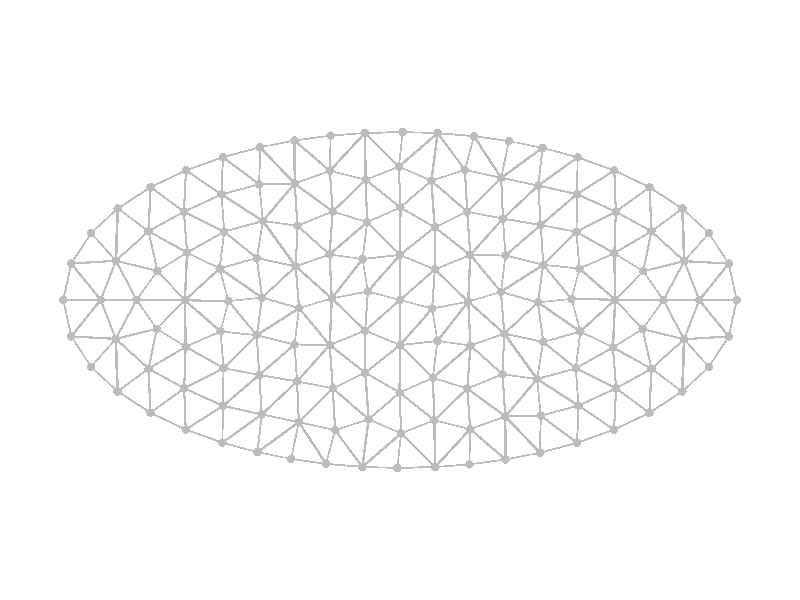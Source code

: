 #include "colors.inc"
background { rgb <1, 1, 1> }
camera {location <0, 0, 15>up <0,1,0> right <-1.33,0,0> angle 18look_at <0, 0, 0> sky <0, 1, 0> }
sphere { <-1.05511, -0.849519, 0>, 0.025 texture {  pigment { rgb <0.5, 0.5, 0.5> } } }
sphere { <-0.846827, -0.905936, 0>, 0.025 texture {  pigment { rgb <0.5, 0.5, 0.5> } } }
sphere { <-0.646623, -0.946293, 0>, 0.025 texture {  pigment { rgb <0.5, 0.5, 0.5> } } }
sphere { <-0.439036, -0.975608, 0>, 0.025 texture {  pigment { rgb <0.5, 0.5, 0.5> } } }
sphere { <-0.223632, -0.993729, 0>, 0.025 texture {  pigment { rgb <0.5, 0.5, 0.5> } } }
sphere { <-0.0157765, -0.999969, 0>, 0.025 texture {  pigment { rgb <0.5, 0.5, 0.5> } } }
sphere { <0.2086, -0.994546, 0>, 0.025 texture {  pigment { rgb <0.5, 0.5, 0.5> } } }
sphere { <0.41188, -0.978565, 0>, 0.025 texture {  pigment { rgb <0.5, 0.5, 0.5> } } }
sphere { <0.626896, -0.949605, 0>, 0.025 texture {  pigment { rgb <0.5, 0.5, 0.5> } } }
sphere { <0.831235, -0.90954, 0>, 0.025 texture {  pigment { rgb <0.5, 0.5, 0.5> } } }
sphere { <1.05191, -0.850512, 0>, 0.025 texture {  pigment { rgb <0.5, 0.5, 0.5> } } }
sphere { <-1.4823, -0.671337, 0>, 0.025 texture {  pigment { rgb <0.5, 0.5, 0.5> } } }
sphere { <-1.27281, -0.771353, 0>, 0.025 texture {  pigment { rgb <0.5, 0.5, 0.5> } } }
sphere { <-1.05171, -0.630109, 0>, 0.025 texture {  pigment { rgb <0.5, 0.5, 0.5> } } }
sphere { <-0.820837, -0.681468, 0>, 0.025 texture {  pigment { rgb <0.5, 0.5, 0.5> } } }
sphere { <-0.601014, -0.726897, 0>, 0.025 texture {  pigment { rgb <0.5, 0.5, 0.5> } } }
sphere { <-0.38556, -0.774955, 0>, 0.025 texture {  pigment { rgb <0.5, 0.5, 0.5> } } }
sphere { <-0.186546, -0.710622, 0>, 0.025 texture {  pigment { rgb <0.5, 0.5, 0.5> } } }
sphere { <0.00677608, -0.793901, 0>, 0.025 texture {  pigment { rgb <0.5, 0.5, 0.5> } } }
sphere { <0.20397, -0.71558, 0>, 0.025 texture {  pigment { rgb <0.5, 0.5, 0.5> } } }
sphere { <0.416923, -0.768853, 0>, 0.025 texture {  pigment { rgb <0.5, 0.5, 0.5> } } }
sphere { <0.625828, -0.693462, 0>, 0.025 texture {  pigment { rgb <0.5, 0.5, 0.5> } } }
sphere { <0.836168, -0.688827, 0>, 0.025 texture {  pigment { rgb <0.5, 0.5, 0.5> } } }
sphere { <1.05972, -0.628624, 0>, 0.025 texture {  pigment { rgb <0.5, 0.5, 0.5> } } }
sphere { <1.27125, -0.771999, 0>, 0.025 texture {  pigment { rgb <0.5, 0.5, 0.5> } } }
sphere { <1.48101, -0.672053, 0>, 0.025 texture {  pigment { rgb <0.5, 0.5, 0.5> } } }
sphere { <-1.83493, -0.397817, 0>, 0.025 texture {  pigment { rgb <0.5, 0.5, 0.5> } } }
sphere { <-1.67728, -0.544688, 0>, 0.025 texture {  pigment { rgb <0.5, 0.5, 0.5> } } }
sphere { <-1.49317, -0.40882, 0>, 0.025 texture {  pigment { rgb <0.5, 0.5, 0.5> } } }
sphere { <-1.28178, -0.525765, 0>, 0.025 texture {  pigment { rgb <0.5, 0.5, 0.5> } } }
sphere { <-1.04768, -0.405551, 0>, 0.025 texture {  pigment { rgb <0.5, 0.5, 0.5> } } }
sphere { <-0.836021, -0.44668, 0>, 0.025 texture {  pigment { rgb <0.5, 0.5, 0.5> } } }
sphere { <-0.611366, -0.484576, 0>, 0.025 texture {  pigment { rgb <0.5, 0.5, 0.5> } } }
sphere { <-0.399136, -0.525763, 0>, 0.025 texture {  pigment { rgb <0.5, 0.5, 0.5> } } }
sphere { <-0.206177, -0.43295, 0>, 0.025 texture {  pigment { rgb <0.5, 0.5, 0.5> } } }
sphere { <-0.00231838, -0.551242, 0>, 0.025 texture {  pigment { rgb <0.5, 0.5, 0.5> } } }
sphere { <0.195181, -0.463294, 0>, 0.025 texture {  pigment { rgb <0.5, 0.5, 0.5> } } }
sphere { <0.399455, -0.527053, 0>, 0.025 texture {  pigment { rgb <0.5, 0.5, 0.5> } } }
sphere { <0.608712, -0.442097, 0>, 0.025 texture {  pigment { rgb <0.5, 0.5, 0.5> } } }
sphere { <0.814262, -0.470452, 0>, 0.025 texture {  pigment { rgb <0.5, 0.5, 0.5> } } }
sphere { <1.04441, -0.407033, 0>, 0.025 texture {  pigment { rgb <0.5, 0.5, 0.5> } } }
sphere { <1.28332, -0.52571, 0>, 0.025 texture {  pigment { rgb <0.5, 0.5, 0.5> } } }
sphere { <1.49394, -0.409372, 0>, 0.025 texture {  pigment { rgb <0.5, 0.5, 0.5> } } }
sphere { <1.6769, -0.54498, 0>, 0.025 texture {  pigment { rgb <0.5, 0.5, 0.5> } } }
sphere { <1.83426, -0.398587, 0>, 0.025 texture {  pigment { rgb <0.5, 0.5, 0.5> } } }
sphere { <-1.9525, -0.21665, 0>, 0.025 texture {  pigment { rgb <0.5, 0.5, 0.5> } } }
sphere { <-1.68816, -0.231462, 0>, 0.025 texture {  pigment { rgb <0.5, 0.5, 0.5> } } }
sphere { <-1.44493, -0.171631, 0>, 0.025 texture {  pigment { rgb <0.5, 0.5, 0.5> } } }
sphere { <-1.27292, -0.278403, 0>, 0.025 texture {  pigment { rgb <0.5, 0.5, 0.5> } } }
sphere { <-1.06615, -0.187013, 0>, 0.025 texture {  pigment { rgb <0.5, 0.5, 0.5> } } }
sphere { <-0.850696, -0.209622, 0>, 0.025 texture {  pigment { rgb <0.5, 0.5, 0.5> } } }
sphere { <-0.626208, -0.265108, 0>, 0.025 texture {  pigment { rgb <0.5, 0.5, 0.5> } } }
sphere { <-0.417577, -0.268361, 0>, 0.025 texture {  pigment { rgb <0.5, 0.5, 0.5> } } }
sphere { <-0.206987, -0.181908, 0>, 0.025 texture {  pigment { rgb <0.5, 0.5, 0.5> } } }
sphere { <-9.49211e-05, -0.268775, 0>, 0.025 texture {  pigment { rgb <0.5, 0.5, 0.5> } } }
sphere { <0.222422, -0.243673, 0>, 0.025 texture {  pigment { rgb <0.5, 0.5, 0.5> } } }
sphere { <0.418487, -0.271366, 0>, 0.025 texture {  pigment { rgb <0.5, 0.5, 0.5> } } }
sphere { <0.619195, -0.200098, 0>, 0.025 texture {  pigment { rgb <0.5, 0.5, 0.5> } } }
sphere { <0.850902, -0.249934, 0>, 0.025 texture {  pigment { rgb <0.5, 0.5, 0.5> } } }
sphere { <1.07104, -0.187733, 0>, 0.025 texture {  pigment { rgb <0.5, 0.5, 0.5> } } }
sphere { <1.26471, -0.282358, 0>, 0.025 texture {  pigment { rgb <0.5, 0.5, 0.5> } } }
sphere { <1.4408, -0.172935, 0>, 0.025 texture {  pigment { rgb <0.5, 0.5, 0.5> } } }
sphere { <1.68723, -0.233475, 0>, 0.025 texture {  pigment { rgb <0.5, 0.5, 0.5> } } }
sphere { <1.95236, -0.216964, 0>, 0.025 texture {  pigment { rgb <0.5, 0.5, 0.5> } } }
sphere { <-2, 0.00057026, 0>, 0.025 texture {  pigment { rgb <0.5, 0.5, 0.5> } } }
sphere { <-1.77774, 0.000376509, 0>, 0.025 texture {  pigment { rgb <0.5, 0.5, 0.5> } } }
sphere { <-1.56494, 0.00111726, 0>, 0.025 texture {  pigment { rgb <0.5, 0.5, 0.5> } } }
sphere { <-1.27791, -0.00157005, 0>, 0.025 texture {  pigment { rgb <0.5, 0.5, 0.5> } } }
sphere { <-1.01868, -0.00674761, 0>, 0.025 texture {  pigment { rgb <0.5, 0.5, 0.5> } } }
sphere { <-0.818901, 0.0140406, 0>, 0.025 texture {  pigment { rgb <0.5, 0.5, 0.5> } } }
sphere { <-0.599502, -0.0481766, 0>, 0.025 texture {  pigment { rgb <0.5, 0.5, 0.5> } } }
sphere { <-0.405346, 0.0096768, 0>, 0.025 texture {  pigment { rgb <0.5, 0.5, 0.5> } } }
sphere { <-0.190847, 0.0510003, 0>, 0.025 texture {  pigment { rgb <0.5, 0.5, 0.5> } } }
sphere { <1.95282e-14, 9.94313e-14, 0>, 0.025 texture {  pigment { rgb <0.5, 0.5, 0.5> } } }
sphere { <0.190847, -0.0510003, 0>, 0.025 texture {  pigment { rgb <0.5, 0.5, 0.5> } } }
sphere { <0.405346, -0.0096768, 0>, 0.025 texture {  pigment { rgb <0.5, 0.5, 0.5> } } }
sphere { <0.599502, 0.0481766, 0>, 0.025 texture {  pigment { rgb <0.5, 0.5, 0.5> } } }
sphere { <0.818901, -0.0140406, 0>, 0.025 texture {  pigment { rgb <0.5, 0.5, 0.5> } } }
sphere { <1.01868, 0.00674761, 0>, 0.025 texture {  pigment { rgb <0.5, 0.5, 0.5> } } }
sphere { <1.27791, 0.00157005, 0>, 0.025 texture {  pigment { rgb <0.5, 0.5, 0.5> } } }
sphere { <1.56494, -0.00111726, 0>, 0.025 texture {  pigment { rgb <0.5, 0.5, 0.5> } } }
sphere { <1.77774, -0.000376509, 0>, 0.025 texture {  pigment { rgb <0.5, 0.5, 0.5> } } }
sphere { <2, -0.00057026, 0>, 0.025 texture {  pigment { rgb <0.5, 0.5, 0.5> } } }
sphere { <-1.95236, 0.216964, 0>, 0.025 texture {  pigment { rgb <0.5, 0.5, 0.5> } } }
sphere { <-1.68723, 0.233475, 0>, 0.025 texture {  pigment { rgb <0.5, 0.5, 0.5> } } }
sphere { <-1.4408, 0.172935, 0>, 0.025 texture {  pigment { rgb <0.5, 0.5, 0.5> } } }
sphere { <-1.26471, 0.282358, 0>, 0.025 texture {  pigment { rgb <0.5, 0.5, 0.5> } } }
sphere { <-1.07104, 0.187733, 0>, 0.025 texture {  pigment { rgb <0.5, 0.5, 0.5> } } }
sphere { <-0.850902, 0.249934, 0>, 0.025 texture {  pigment { rgb <0.5, 0.5, 0.5> } } }
sphere { <-0.619195, 0.200098, 0>, 0.025 texture {  pigment { rgb <0.5, 0.5, 0.5> } } }
sphere { <-0.418487, 0.271366, 0>, 0.025 texture {  pigment { rgb <0.5, 0.5, 0.5> } } }
sphere { <-0.222422, 0.243673, 0>, 0.025 texture {  pigment { rgb <0.5, 0.5, 0.5> } } }
sphere { <9.49211e-05, 0.268775, 0>, 0.025 texture {  pigment { rgb <0.5, 0.5, 0.5> } } }
sphere { <0.206987, 0.181908, 0>, 0.025 texture {  pigment { rgb <0.5, 0.5, 0.5> } } }
sphere { <0.417577, 0.268361, 0>, 0.025 texture {  pigment { rgb <0.5, 0.5, 0.5> } } }
sphere { <0.626208, 0.265108, 0>, 0.025 texture {  pigment { rgb <0.5, 0.5, 0.5> } } }
sphere { <0.850696, 0.209622, 0>, 0.025 texture {  pigment { rgb <0.5, 0.5, 0.5> } } }
sphere { <1.06615, 0.187013, 0>, 0.025 texture {  pigment { rgb <0.5, 0.5, 0.5> } } }
sphere { <1.27292, 0.278403, 0>, 0.025 texture {  pigment { rgb <0.5, 0.5, 0.5> } } }
sphere { <1.44493, 0.171631, 0>, 0.025 texture {  pigment { rgb <0.5, 0.5, 0.5> } } }
sphere { <1.68816, 0.231462, 0>, 0.025 texture {  pigment { rgb <0.5, 0.5, 0.5> } } }
sphere { <1.9525, 0.21665, 0>, 0.025 texture {  pigment { rgb <0.5, 0.5, 0.5> } } }
sphere { <-1.83426, 0.398587, 0>, 0.025 texture {  pigment { rgb <0.5, 0.5, 0.5> } } }
sphere { <-1.6769, 0.54498, 0>, 0.025 texture {  pigment { rgb <0.5, 0.5, 0.5> } } }
sphere { <-1.49394, 0.409372, 0>, 0.025 texture {  pigment { rgb <0.5, 0.5, 0.5> } } }
sphere { <-1.28332, 0.52571, 0>, 0.025 texture {  pigment { rgb <0.5, 0.5, 0.5> } } }
sphere { <-1.04441, 0.407033, 0>, 0.025 texture {  pigment { rgb <0.5, 0.5, 0.5> } } }
sphere { <-0.814262, 0.470452, 0>, 0.025 texture {  pigment { rgb <0.5, 0.5, 0.5> } } }
sphere { <-0.608712, 0.442097, 0>, 0.025 texture {  pigment { rgb <0.5, 0.5, 0.5> } } }
sphere { <-0.399455, 0.527053, 0>, 0.025 texture {  pigment { rgb <0.5, 0.5, 0.5> } } }
sphere { <-0.195181, 0.463294, 0>, 0.025 texture {  pigment { rgb <0.5, 0.5, 0.5> } } }
sphere { <0.00231838, 0.551242, 0>, 0.025 texture {  pigment { rgb <0.5, 0.5, 0.5> } } }
sphere { <0.206177, 0.43295, 0>, 0.025 texture {  pigment { rgb <0.5, 0.5, 0.5> } } }
sphere { <0.399136, 0.525763, 0>, 0.025 texture {  pigment { rgb <0.5, 0.5, 0.5> } } }
sphere { <0.611366, 0.484576, 0>, 0.025 texture {  pigment { rgb <0.5, 0.5, 0.5> } } }
sphere { <0.836021, 0.44668, 0>, 0.025 texture {  pigment { rgb <0.5, 0.5, 0.5> } } }
sphere { <1.04768, 0.405551, 0>, 0.025 texture {  pigment { rgb <0.5, 0.5, 0.5> } } }
sphere { <1.28178, 0.525765, 0>, 0.025 texture {  pigment { rgb <0.5, 0.5, 0.5> } } }
sphere { <1.49317, 0.40882, 0>, 0.025 texture {  pigment { rgb <0.5, 0.5, 0.5> } } }
sphere { <1.67728, 0.544688, 0>, 0.025 texture {  pigment { rgb <0.5, 0.5, 0.5> } } }
sphere { <1.83493, 0.397817, 0>, 0.025 texture {  pigment { rgb <0.5, 0.5, 0.5> } } }
sphere { <-1.48101, 0.672053, 0>, 0.025 texture {  pigment { rgb <0.5, 0.5, 0.5> } } }
sphere { <-1.27125, 0.771999, 0>, 0.025 texture {  pigment { rgb <0.5, 0.5, 0.5> } } }
sphere { <-1.05972, 0.628624, 0>, 0.025 texture {  pigment { rgb <0.5, 0.5, 0.5> } } }
sphere { <-0.836168, 0.688827, 0>, 0.025 texture {  pigment { rgb <0.5, 0.5, 0.5> } } }
sphere { <-0.625828, 0.693462, 0>, 0.025 texture {  pigment { rgb <0.5, 0.5, 0.5> } } }
sphere { <-0.416923, 0.768853, 0>, 0.025 texture {  pigment { rgb <0.5, 0.5, 0.5> } } }
sphere { <-0.20397, 0.71558, 0>, 0.025 texture {  pigment { rgb <0.5, 0.5, 0.5> } } }
sphere { <-0.00677608, 0.793901, 0>, 0.025 texture {  pigment { rgb <0.5, 0.5, 0.5> } } }
sphere { <0.186546, 0.710622, 0>, 0.025 texture {  pigment { rgb <0.5, 0.5, 0.5> } } }
sphere { <0.38556, 0.774955, 0>, 0.025 texture {  pigment { rgb <0.5, 0.5, 0.5> } } }
sphere { <0.601014, 0.726897, 0>, 0.025 texture {  pigment { rgb <0.5, 0.5, 0.5> } } }
sphere { <0.820837, 0.681468, 0>, 0.025 texture {  pigment { rgb <0.5, 0.5, 0.5> } } }
sphere { <1.05171, 0.630109, 0>, 0.025 texture {  pigment { rgb <0.5, 0.5, 0.5> } } }
sphere { <1.27281, 0.771353, 0>, 0.025 texture {  pigment { rgb <0.5, 0.5, 0.5> } } }
sphere { <1.4823, 0.671337, 0>, 0.025 texture {  pigment { rgb <0.5, 0.5, 0.5> } } }
sphere { <-1.05191, 0.850512, 0>, 0.025 texture {  pigment { rgb <0.5, 0.5, 0.5> } } }
sphere { <-0.831235, 0.90954, 0>, 0.025 texture {  pigment { rgb <0.5, 0.5, 0.5> } } }
sphere { <-0.626896, 0.949605, 0>, 0.025 texture {  pigment { rgb <0.5, 0.5, 0.5> } } }
sphere { <-0.41188, 0.978565, 0>, 0.025 texture {  pigment { rgb <0.5, 0.5, 0.5> } } }
sphere { <-0.2086, 0.994546, 0>, 0.025 texture {  pigment { rgb <0.5, 0.5, 0.5> } } }
sphere { <0.0157765, 0.999969, 0>, 0.025 texture {  pigment { rgb <0.5, 0.5, 0.5> } } }
sphere { <0.223632, 0.993729, 0>, 0.025 texture {  pigment { rgb <0.5, 0.5, 0.5> } } }
sphere { <0.439036, 0.975608, 0>, 0.025 texture {  pigment { rgb <0.5, 0.5, 0.5> } } }
sphere { <0.646623, 0.946293, 0>, 0.025 texture {  pigment { rgb <0.5, 0.5, 0.5> } } }
sphere { <0.846827, 0.905936, 0>, 0.025 texture {  pigment { rgb <0.5, 0.5, 0.5> } } }
sphere { <1.05511, 0.849519, 0>, 0.025 texture {  pigment { rgb <0.5, 0.5, 0.5> } } }
cylinder { <-2, 0.00057026, 0>, <-1.77774, 0.000376509, 0>, 0.00555659 texture {  pigment { rgb <0.5, 0.5, 0.5> } } }
cylinder { <-2, 0.00057026, 0>, <-1.95236, 0.216964, 0>, 0.00553941 texture {  pigment { rgb <0.5, 0.5, 0.5> } } }
cylinder { <-1.77774, 0.000376509, 0>, <-1.95236, 0.216964, 0>, 0.00695537 texture {  pigment { rgb <0.5, 0.5, 0.5> } } }
cylinder { <-1.9525, -0.21665, 0>, <-2, 0.00057026, 0>, 0.00555883 texture {  pigment { rgb <0.5, 0.5, 0.5> } } }
cylinder { <-1.9525, -0.21665, 0>, <-1.77774, 0.000376509, 0>, 0.0069661 texture {  pigment { rgb <0.5, 0.5, 0.5> } } }
cylinder { <-1.83493, -0.397817, 0>, <-1.9525, -0.21665, 0>, 0.00539932 texture {  pigment { rgb <0.5, 0.5, 0.5> } } }
cylinder { <-1.83493, -0.397817, 0>, <-1.68816, -0.231462, 0>, 0.00554611 texture {  pigment { rgb <0.5, 0.5, 0.5> } } }
cylinder { <-1.9525, -0.21665, 0>, <-1.68816, -0.231462, 0>, 0.0066188 texture {  pigment { rgb <0.5, 0.5, 0.5> } } }
cylinder { <-1.95236, 0.216964, 0>, <-1.68723, 0.233475, 0>, 0.00664119 texture {  pigment { rgb <0.5, 0.5, 0.5> } } }
cylinder { <-1.95236, 0.216964, 0>, <-1.83426, 0.398587, 0>, 0.00541607 texture {  pigment { rgb <0.5, 0.5, 0.5> } } }
cylinder { <-1.68723, 0.233475, 0>, <-1.83426, 0.398587, 0>, 0.00552728 texture {  pigment { rgb <0.5, 0.5, 0.5> } } }
cylinder { <-1.68816, -0.231462, 0>, <-1.77774, 0.000376509, 0>, 0.00621353 texture {  pigment { rgb <0.5, 0.5, 0.5> } } }
cylinder { <-1.77774, 0.000376509, 0>, <-1.68723, 0.233475, 0>, 0.00625137 texture {  pigment { rgb <0.5, 0.5, 0.5> } } }
cylinder { <-1.83493, -0.397817, 0>, <-1.67728, -0.544688, 0>, 0.00538661 texture {  pigment { rgb <0.5, 0.5, 0.5> } } }
cylinder { <-1.67728, -0.544688, 0>, <-1.68816, -0.231462, 0>, 0.00783537 texture {  pigment { rgb <0.5, 0.5, 0.5> } } }
cylinder { <-1.68723, 0.233475, 0>, <-1.6769, 0.54498, 0>, 0.00779188 texture {  pigment { rgb <0.5, 0.5, 0.5> } } }
cylinder { <-1.83426, 0.398587, 0>, <-1.6769, 0.54498, 0>, 0.00537317 texture {  pigment { rgb <0.5, 0.5, 0.5> } } }
cylinder { <-1.77774, 0.000376509, 0>, <-1.56494, 0.00111726, 0>, 0.00532005 texture {  pigment { rgb <0.5, 0.5, 0.5> } } }
cylinder { <-1.56494, 0.00111726, 0>, <-1.68723, 0.233475, 0>, 0.00656435 texture {  pigment { rgb <0.5, 0.5, 0.5> } } }
cylinder { <-1.68816, -0.231462, 0>, <-1.56494, 0.00111726, 0>, 0.00658017 texture {  pigment { rgb <0.5, 0.5, 0.5> } } }
cylinder { <-1.67728, -0.544688, 0>, <-1.49317, -0.40882, 0>, 0.00572028 texture {  pigment { rgb <0.5, 0.5, 0.5> } } }
cylinder { <-1.49317, -0.40882, 0>, <-1.68816, -0.231462, 0>, 0.00658958 texture {  pigment { rgb <0.5, 0.5, 0.5> } } }
cylinder { <-1.68723, 0.233475, 0>, <-1.49394, 0.409372, 0>, 0.00653359 texture {  pigment { rgb <0.5, 0.5, 0.5> } } }
cylinder { <-1.6769, 0.54498, 0>, <-1.49394, 0.409372, 0>, 0.00569345 texture {  pigment { rgb <0.5, 0.5, 0.5> } } }
cylinder { <-1.4823, -0.671337, 0>, <-1.67728, -0.544688, 0>, 0.00581242 texture {  pigment { rgb <0.5, 0.5, 0.5> } } }
cylinder { <-1.4823, -0.671337, 0>, <-1.49317, -0.40882, 0>, 0.00656856 texture {  pigment { rgb <0.5, 0.5, 0.5> } } }
cylinder { <-1.6769, 0.54498, 0>, <-1.48101, 0.672053, 0>, 0.00583744 texture {  pigment { rgb <0.5, 0.5, 0.5> } } }
cylinder { <-1.49394, 0.409372, 0>, <-1.48101, 0.672053, 0>, 0.00657496 texture {  pigment { rgb <0.5, 0.5, 0.5> } } }
cylinder { <-1.49317, -0.40882, 0>, <-1.44493, -0.171631, 0>, 0.00605114 texture {  pigment { rgb <0.5, 0.5, 0.5> } } }
cylinder { <-1.68816, -0.231462, 0>, <-1.44493, -0.171631, 0>, 0.00626207 texture {  pigment { rgb <0.5, 0.5, 0.5> } } }
cylinder { <-1.44493, -0.171631, 0>, <-1.56494, 0.00111726, 0>, 0.00525852 texture {  pigment { rgb <0.5, 0.5, 0.5> } } }
cylinder { <-1.56494, 0.00111726, 0>, <-1.4408, 0.172935, 0>, 0.00529927 texture {  pigment { rgb <0.5, 0.5, 0.5> } } }
cylinder { <-1.68723, 0.233475, 0>, <-1.4408, 0.172935, 0>, 0.0063439 texture {  pigment { rgb <0.5, 0.5, 0.5> } } }
cylinder { <-1.4408, 0.172935, 0>, <-1.49394, 0.409372, 0>, 0.00605839 texture {  pigment { rgb <0.5, 0.5, 0.5> } } }
cylinder { <-1.49394, 0.409372, 0>, <-1.28332, 0.52571, 0>, 0.00601515 texture {  pigment { rgb <0.5, 0.5, 0.5> } } }
cylinder { <-1.28332, 0.52571, 0>, <-1.48101, 0.672053, 0>, 0.0061489 texture {  pigment { rgb <0.5, 0.5, 0.5> } } }
cylinder { <-1.4823, -0.671337, 0>, <-1.28178, -0.525765, 0>, 0.00619484 texture {  pigment { rgb <0.5, 0.5, 0.5> } } }
cylinder { <-1.49317, -0.40882, 0>, <-1.28178, -0.525765, 0>, 0.00603965 texture {  pigment { rgb <0.5, 0.5, 0.5> } } }
cylinder { <-1.44493, -0.171631, 0>, <-1.27791, -0.00157005, 0>, 0.00595905 texture {  pigment { rgb <0.5, 0.5, 0.5> } } }
cylinder { <-1.56494, 0.00111726, 0>, <-1.27791, -0.00157005, 0>, 0.00717599 texture {  pigment { rgb <0.5, 0.5, 0.5> } } }
cylinder { <-1.27791, -0.00157005, 0>, <-1.4408, 0.172935, 0>, 0.00596786 texture {  pigment { rgb <0.5, 0.5, 0.5> } } }
cylinder { <-1.49317, -0.40882, 0>, <-1.27292, -0.278403, 0>, 0.00639933 texture {  pigment { rgb <0.5, 0.5, 0.5> } } }
cylinder { <-1.44493, -0.171631, 0>, <-1.27292, -0.278403, 0>, 0.00506145 texture {  pigment { rgb <0.5, 0.5, 0.5> } } }
cylinder { <-1.4823, -0.671337, 0>, <-1.27281, -0.771353, 0>, 0.00580353 texture {  pigment { rgb <0.5, 0.5, 0.5> } } }
cylinder { <-1.27281, -0.771353, 0>, <-1.28178, -0.525765, 0>, 0.0061438 texture {  pigment { rgb <0.5, 0.5, 0.5> } } }
cylinder { <-1.28332, 0.52571, 0>, <-1.27125, 0.771999, 0>, 0.00616462 texture {  pigment { rgb <0.5, 0.5, 0.5> } } }
cylinder { <-1.48101, 0.672053, 0>, <-1.27125, 0.771999, 0>, 0.00580882 texture {  pigment { rgb <0.5, 0.5, 0.5> } } }
cylinder { <-1.28178, -0.525765, 0>, <-1.27292, -0.278403, 0>, 0.00618802 texture {  pigment { rgb <0.5, 0.5, 0.5> } } }
cylinder { <-1.27292, -0.278403, 0>, <-1.27791, -0.00157005, 0>, 0.00692195 texture {  pigment { rgb <0.5, 0.5, 0.5> } } }
cylinder { <-1.26471, 0.282358, 0>, <-1.49394, 0.409372, 0>, 0.00655149 texture {  pigment { rgb <0.5, 0.5, 0.5> } } }
cylinder { <-1.26471, 0.282358, 0>, <-1.28332, 0.52571, 0>, 0.00610156 texture {  pigment { rgb <0.5, 0.5, 0.5> } } }
cylinder { <-1.27791, -0.00157005, 0>, <-1.26471, 0.282358, 0>, 0.00710586 texture {  pigment { rgb <0.5, 0.5, 0.5> } } }
cylinder { <-1.4408, 0.172935, 0>, <-1.26471, 0.282358, 0>, 0.00518282 texture {  pigment { rgb <0.5, 0.5, 0.5> } } }
cylinder { <-1.27791, -0.00157005, 0>, <-1.07104, 0.187733, 0>, 0.00701023 texture {  pigment { rgb <0.5, 0.5, 0.5> } } }
cylinder { <-1.26471, 0.282358, 0>, <-1.07104, 0.187733, 0>, 0.00538879 texture {  pigment { rgb <0.5, 0.5, 0.5> } } }
cylinder { <-1.28332, 0.52571, 0>, <-1.05972, 0.628624, 0>, 0.0061537 texture {  pigment { rgb <0.5, 0.5, 0.5> } } }
cylinder { <-1.27125, 0.771999, 0>, <-1.05972, 0.628624, 0>, 0.00638842 texture {  pigment { rgb <0.5, 0.5, 0.5> } } }
cylinder { <-1.27292, -0.278403, 0>, <-1.06615, -0.187013, 0>, 0.00565164 texture {  pigment { rgb <0.5, 0.5, 0.5> } } }
cylinder { <-1.06615, -0.187013, 0>, <-1.27791, -0.00157005, 0>, 0.00703708 texture {  pigment { rgb <0.5, 0.5, 0.5> } } }
cylinder { <-1.27281, -0.771353, 0>, <-1.05171, -0.630109, 0>, 0.00655926 texture {  pigment { rgb <0.5, 0.5, 0.5> } } }
cylinder { <-1.05171, -0.630109, 0>, <-1.28178, -0.525765, 0>, 0.00631571 texture {  pigment { rgb <0.5, 0.5, 0.5> } } }
cylinder { <-1.28178, -0.525765, 0>, <-1.04768, -0.405551, 0>, 0.00657907 texture {  pigment { rgb <0.5, 0.5, 0.5> } } }
cylinder { <-1.04768, -0.405551, 0>, <-1.27292, -0.278403, 0>, 0.00646617 texture {  pigment { rgb <0.5, 0.5, 0.5> } } }
cylinder { <-1.26471, 0.282358, 0>, <-1.04441, 0.407033, 0>, 0.0063283 texture {  pigment { rgb <0.5, 0.5, 0.5> } } }
cylinder { <-1.28332, 0.52571, 0>, <-1.04441, 0.407033, 0>, 0.00666907 texture {  pigment { rgb <0.5, 0.5, 0.5> } } }
cylinder { <-1.27125, 0.771999, 0>, <-1.05191, 0.850512, 0>, 0.00582416 texture {  pigment { rgb <0.5, 0.5, 0.5> } } }
cylinder { <-1.05972, 0.628624, 0>, <-1.05191, 0.850512, 0>, 0.00555065 texture {  pigment { rgb <0.5, 0.5, 0.5> } } }
cylinder { <-1.05511, -0.849519, 0>, <-1.27281, -0.771353, 0>, 0.00578267 texture {  pigment { rgb <0.5, 0.5, 0.5> } } }
cylinder { <-1.05511, -0.849519, 0>, <-1.05171, -0.630109, 0>, 0.00548591 texture {  pigment { rgb <0.5, 0.5, 0.5> } } }
cylinder { <-1.05171, -0.630109, 0>, <-1.04768, -0.405551, 0>, 0.00561487 texture {  pigment { rgb <0.5, 0.5, 0.5> } } }
cylinder { <-1.04768, -0.405551, 0>, <-1.06615, -0.187013, 0>, 0.00548291 texture {  pigment { rgb <0.5, 0.5, 0.5> } } }
cylinder { <-1.04441, 0.407033, 0>, <-1.05972, 0.628624, 0>, 0.00555298 texture {  pigment { rgb <0.5, 0.5, 0.5> } } }
cylinder { <-1.07104, 0.187733, 0>, <-1.04441, 0.407033, 0>, 0.00552275 texture {  pigment { rgb <0.5, 0.5, 0.5> } } }
cylinder { <-1.06615, -0.187013, 0>, <-1.01868, -0.00674761, 0>, 0.00466024 texture {  pigment { rgb <0.5, 0.5, 0.5> } } }
cylinder { <-1.27791, -0.00157005, 0>, <-1.01868, -0.00674761, 0>, 0.00648197 texture {  pigment { rgb <0.5, 0.5, 0.5> } } }
cylinder { <-1.01868, -0.00674761, 0>, <-1.07104, 0.187733, 0>, 0.00503516 texture {  pigment { rgb <0.5, 0.5, 0.5> } } }
cylinder { <-1.07104, 0.187733, 0>, <-0.850902, 0.249934, 0>, 0.00571899 texture {  pigment { rgb <0.5, 0.5, 0.5> } } }
cylinder { <-0.850902, 0.249934, 0>, <-1.04441, 0.407033, 0>, 0.00623133 texture {  pigment { rgb <0.5, 0.5, 0.5> } } }
cylinder { <-1.05972, 0.628624, 0>, <-0.836168, 0.688827, 0>, 0.00578801 texture {  pigment { rgb <0.5, 0.5, 0.5> } } }
cylinder { <-0.836168, 0.688827, 0>, <-1.05191, 0.850512, 0>, 0.00674014 texture {  pigment { rgb <0.5, 0.5, 0.5> } } }
cylinder { <-1.05171, -0.630109, 0>, <-0.836021, -0.44668, 0>, 0.00707843 texture {  pigment { rgb <0.5, 0.5, 0.5> } } }
cylinder { <-1.04768, -0.405551, 0>, <-0.836021, -0.44668, 0>, 0.00539041 texture {  pigment { rgb <0.5, 0.5, 0.5> } } }
cylinder { <-1.06615, -0.187013, 0>, <-0.850696, -0.209622, 0>, 0.00541582 texture {  pigment { rgb <0.5, 0.5, 0.5> } } }
cylinder { <-0.850696, -0.209622, 0>, <-1.01868, -0.00674761, 0>, 0.00658489 texture {  pigment { rgb <0.5, 0.5, 0.5> } } }
cylinder { <-1.04768, -0.405551, 0>, <-0.850696, -0.209622, 0>, 0.00694579 texture {  pigment { rgb <0.5, 0.5, 0.5> } } }
cylinder { <-0.836021, -0.44668, 0>, <-0.850696, -0.209622, 0>, 0.00593781 texture {  pigment { rgb <0.5, 0.5, 0.5> } } }
cylinder { <-0.836168, 0.688827, 0>, <-0.831235, 0.90954, 0>, 0.00551919 texture {  pigment { rgb <0.5, 0.5, 0.5> } } }
cylinder { <-1.05191, 0.850512, 0>, <-0.831235, 0.90954, 0>, 0.00571085 texture {  pigment { rgb <0.5, 0.5, 0.5> } } }
cylinder { <-0.850696, -0.209622, 0>, <-0.818901, 0.0140406, 0>, 0.00564777 texture {  pigment { rgb <0.5, 0.5, 0.5> } } }
cylinder { <-1.01868, -0.00674761, 0>, <-0.818901, 0.0140406, 0>, 0.00502149 texture {  pigment { rgb <0.5, 0.5, 0.5> } } }
cylinder { <-0.818901, 0.0140406, 0>, <-1.07104, 0.187733, 0>, 0.00765444 texture {  pigment { rgb <0.5, 0.5, 0.5> } } }
cylinder { <-0.818901, 0.0140406, 0>, <-0.850902, 0.249934, 0>, 0.00595135 texture {  pigment { rgb <0.5, 0.5, 0.5> } } }
cylinder { <-1.05171, -0.630109, 0>, <-0.820837, -0.681468, 0>, 0.00591284 texture {  pigment { rgb <0.5, 0.5, 0.5> } } }
cylinder { <-0.820837, -0.681468, 0>, <-0.836021, -0.44668, 0>, 0.00588196 texture {  pigment { rgb <0.5, 0.5, 0.5> } } }
cylinder { <-1.05511, -0.849519, 0>, <-0.846827, -0.905936, 0>, 0.00539482 texture {  pigment { rgb <0.5, 0.5, 0.5> } } }
cylinder { <-1.05511, -0.849519, 0>, <-0.820837, -0.681468, 0>, 0.00720795 texture {  pigment { rgb <0.5, 0.5, 0.5> } } }
cylinder { <-0.846827, -0.905936, 0>, <-0.820837, -0.681468, 0>, 0.00564919 texture {  pigment { rgb <0.5, 0.5, 0.5> } } }
cylinder { <-0.850902, 0.249934, 0>, <-0.814262, 0.470452, 0>, 0.00558853 texture {  pigment { rgb <0.5, 0.5, 0.5> } } }
cylinder { <-1.04441, 0.407033, 0>, <-0.814262, 0.470452, 0>, 0.00596827 texture {  pigment { rgb <0.5, 0.5, 0.5> } } }
cylinder { <-0.814262, 0.470452, 0>, <-1.05972, 0.628624, 0>, 0.00730025 texture {  pigment { rgb <0.5, 0.5, 0.5> } } }
cylinder { <-0.814262, 0.470452, 0>, <-0.836168, 0.688827, 0>, 0.00548678 texture {  pigment { rgb <0.5, 0.5, 0.5> } } }
cylinder { <-0.818901, 0.0140406, 0>, <-0.619195, 0.200098, 0>, 0.00682367 texture {  pigment { rgb <0.5, 0.5, 0.5> } } }
cylinder { <-0.850902, 0.249934, 0>, <-0.619195, 0.200098, 0>, 0.00592515 texture {  pigment { rgb <0.5, 0.5, 0.5> } } }
cylinder { <-0.619195, 0.200098, 0>, <-0.814262, 0.470452, 0>, 0.0083345 texture {  pigment { rgb <0.5, 0.5, 0.5> } } }
cylinder { <-0.820837, -0.681468, 0>, <-0.611366, -0.484576, 0>, 0.00718698 texture {  pigment { rgb <0.5, 0.5, 0.5> } } }
cylinder { <-0.836021, -0.44668, 0>, <-0.611366, -0.484576, 0>, 0.00569571 texture {  pigment { rgb <0.5, 0.5, 0.5> } } }
cylinder { <-0.814262, 0.470452, 0>, <-0.625828, 0.693462, 0>, 0.007299 texture {  pigment { rgb <0.5, 0.5, 0.5> } } }
cylinder { <-0.836168, 0.688827, 0>, <-0.625828, 0.693462, 0>, 0.00525977 texture {  pigment { rgb <0.5, 0.5, 0.5> } } }
cylinder { <-0.625828, 0.693462, 0>, <-0.831235, 0.90954, 0>, 0.00745325 texture {  pigment { rgb <0.5, 0.5, 0.5> } } }
cylinder { <-0.625828, 0.693462, 0>, <-0.626896, 0.949605, 0>, 0.00640364 texture {  pigment { rgb <0.5, 0.5, 0.5> } } }
cylinder { <-0.831235, 0.90954, 0>, <-0.626896, 0.949605, 0>, 0.00520575 texture {  pigment { rgb <0.5, 0.5, 0.5> } } }
cylinder { <-0.836021, -0.44668, 0>, <-0.626208, -0.265108, 0>, 0.00693676 texture {  pigment { rgb <0.5, 0.5, 0.5> } } }
cylinder { <-0.611366, -0.484576, 0>, <-0.626208, -0.265108, 0>, 0.00549923 texture {  pigment { rgb <0.5, 0.5, 0.5> } } }
cylinder { <-0.850696, -0.209622, 0>, <-0.626208, -0.265108, 0>, 0.00578108 texture {  pigment { rgb <0.5, 0.5, 0.5> } } }
cylinder { <-0.619195, 0.200098, 0>, <-0.608712, 0.442097, 0>, 0.00605564 texture {  pigment { rgb <0.5, 0.5, 0.5> } } }
cylinder { <-0.814262, 0.470452, 0>, <-0.608712, 0.442097, 0>, 0.00518741 texture {  pigment { rgb <0.5, 0.5, 0.5> } } }
cylinder { <-0.608712, 0.442097, 0>, <-0.625828, 0.693462, 0>, 0.00629868 texture {  pigment { rgb <0.5, 0.5, 0.5> } } }
cylinder { <-0.818901, 0.0140406, 0>, <-0.599502, -0.0481766, 0>, 0.00570125 texture {  pigment { rgb <0.5, 0.5, 0.5> } } }
cylinder { <-0.599502, -0.0481766, 0>, <-0.619195, 0.200098, 0>, 0.00622637 texture {  pigment { rgb <0.5, 0.5, 0.5> } } }
cylinder { <-0.850696, -0.209622, 0>, <-0.599502, -0.0481766, 0>, 0.00746503 texture {  pigment { rgb <0.5, 0.5, 0.5> } } }
cylinder { <-0.626208, -0.265108, 0>, <-0.599502, -0.0481766, 0>, 0.00546424 texture {  pigment { rgb <0.5, 0.5, 0.5> } } }
cylinder { <-0.820837, -0.681468, 0>, <-0.601014, -0.726897, 0>, 0.0056117 texture {  pigment { rgb <0.5, 0.5, 0.5> } } }
cylinder { <-0.601014, -0.726897, 0>, <-0.611366, -0.484576, 0>, 0.00606355 texture {  pigment { rgb <0.5, 0.5, 0.5> } } }
cylinder { <-0.846827, -0.905936, 0>, <-0.646623, -0.946293, 0>, 0.00510577 texture {  pigment { rgb <0.5, 0.5, 0.5> } } }
cylinder { <-0.846827, -0.905936, 0>, <-0.601014, -0.726897, 0>, 0.0076026 texture {  pigment { rgb <0.5, 0.5, 0.5> } } }
cylinder { <-0.646623, -0.946293, 0>, <-0.601014, -0.726897, 0>, 0.00560214 texture {  pigment { rgb <0.5, 0.5, 0.5> } } }
cylinder { <-0.619195, 0.200098, 0>, <-0.418487, 0.271366, 0>, 0.00532464 texture {  pigment { rgb <0.5, 0.5, 0.5> } } }
cylinder { <-0.418487, 0.271366, 0>, <-0.608712, 0.442097, 0>, 0.00639017 texture {  pigment { rgb <0.5, 0.5, 0.5> } } }
cylinder { <-0.625828, 0.693462, 0>, <-0.416923, 0.768853, 0>, 0.00555232 texture {  pigment { rgb <0.5, 0.5, 0.5> } } }
cylinder { <-0.416923, 0.768853, 0>, <-0.626896, 0.949605, 0>, 0.0069264 texture {  pigment { rgb <0.5, 0.5, 0.5> } } }
cylinder { <-0.601014, -0.726897, 0>, <-0.399136, -0.525763, 0>, 0.00712433 texture {  pigment { rgb <0.5, 0.5, 0.5> } } }
cylinder { <-0.611366, -0.484576, 0>, <-0.399136, -0.525763, 0>, 0.00540475 texture {  pigment { rgb <0.5, 0.5, 0.5> } } }
cylinder { <-0.608712, 0.442097, 0>, <-0.399455, 0.527053, 0>, 0.00564612 texture {  pigment { rgb <0.5, 0.5, 0.5> } } }
cylinder { <-0.399455, 0.527053, 0>, <-0.625828, 0.693462, 0>, 0.00702392 texture {  pigment { rgb <0.5, 0.5, 0.5> } } }
cylinder { <-0.646623, -0.946293, 0>, <-0.439036, -0.975608, 0>, 0.00524117 texture {  pigment { rgb <0.5, 0.5, 0.5> } } }
cylinder { <-0.439036, -0.975608, 0>, <-0.601014, -0.726897, 0>, 0.00742016 texture {  pigment { rgb <0.5, 0.5, 0.5> } } }
cylinder { <-0.611366, -0.484576, 0>, <-0.417577, -0.268361, 0>, 0.00725875 texture {  pigment { rgb <0.5, 0.5, 0.5> } } }
cylinder { <-0.626208, -0.265108, 0>, <-0.417577, -0.268361, 0>, 0.0052164 texture {  pigment { rgb <0.5, 0.5, 0.5> } } }
cylinder { <-0.417577, -0.268361, 0>, <-0.599502, -0.0481766, 0>, 0.00714046 texture {  pigment { rgb <0.5, 0.5, 0.5> } } }
cylinder { <-0.416923, 0.768853, 0>, <-0.41188, 0.978565, 0>, 0.00524431 texture {  pigment { rgb <0.5, 0.5, 0.5> } } }
cylinder { <-0.626896, 0.949605, 0>, <-0.41188, 0.978565, 0>, 0.00542392 texture {  pigment { rgb <0.5, 0.5, 0.5> } } }
cylinder { <-0.399136, -0.525763, 0>, <-0.417577, -0.268361, 0>, 0.00645155 texture {  pigment { rgb <0.5, 0.5, 0.5> } } }
cylinder { <-0.405346, 0.0096768, 0>, <-0.619195, 0.200098, 0>, 0.00715855 texture {  pigment { rgb <0.5, 0.5, 0.5> } } }
cylinder { <-0.405346, 0.0096768, 0>, <-0.418487, 0.271366, 0>, 0.00655047 texture {  pigment { rgb <0.5, 0.5, 0.5> } } }
cylinder { <-0.417577, -0.268361, 0>, <-0.405346, 0.0096768, 0>, 0.00695768 texture {  pigment { rgb <0.5, 0.5, 0.5> } } }
cylinder { <-0.599502, -0.0481766, 0>, <-0.405346, 0.0096768, 0>, 0.00506481 texture {  pigment { rgb <0.5, 0.5, 0.5> } } }
cylinder { <-0.399455, 0.527053, 0>, <-0.416923, 0.768853, 0>, 0.00606076 texture {  pigment { rgb <0.5, 0.5, 0.5> } } }
cylinder { <-0.418487, 0.271366, 0>, <-0.399455, 0.527053, 0>, 0.00640986 texture {  pigment { rgb <0.5, 0.5, 0.5> } } }
cylinder { <-0.439036, -0.975608, 0>, <-0.38556, -0.774955, 0>, 0.00519144 texture {  pigment { rgb <0.5, 0.5, 0.5> } } }
cylinder { <-0.601014, -0.726897, 0>, <-0.38556, -0.774955, 0>, 0.00551872 texture {  pigment { rgb <0.5, 0.5, 0.5> } } }
cylinder { <-0.38556, -0.774955, 0>, <-0.399136, -0.525763, 0>, 0.00623902 texture {  pigment { rgb <0.5, 0.5, 0.5> } } }
cylinder { <-0.399136, -0.525763, 0>, <-0.206177, -0.43295, 0>, 0.005353 texture {  pigment { rgb <0.5, 0.5, 0.5> } } }
cylinder { <-0.206177, -0.43295, 0>, <-0.417577, -0.268361, 0>, 0.00669791 texture {  pigment { rgb <0.5, 0.5, 0.5> } } }
cylinder { <-0.399455, 0.527053, 0>, <-0.20397, 0.71558, 0>, 0.00678956 texture {  pigment { rgb <0.5, 0.5, 0.5> } } }
cylinder { <-0.416923, 0.768853, 0>, <-0.20397, 0.71558, 0>, 0.00548789 texture {  pigment { rgb <0.5, 0.5, 0.5> } } }
cylinder { <-0.417577, -0.268361, 0>, <-0.206987, -0.181908, 0>, 0.00569114 texture {  pigment { rgb <0.5, 0.5, 0.5> } } }
cylinder { <-0.206987, -0.181908, 0>, <-0.405346, 0.0096768, 0>, 0.00689434 texture {  pigment { rgb <0.5, 0.5, 0.5> } } }
cylinder { <-0.439036, -0.975608, 0>, <-0.223632, -0.993729, 0>, 0.00540413 texture {  pigment { rgb <0.5, 0.5, 0.5> } } }
cylinder { <-0.223632, -0.993729, 0>, <-0.38556, -0.774955, 0>, 0.00680454 texture {  pigment { rgb <0.5, 0.5, 0.5> } } }
cylinder { <-0.405346, 0.0096768, 0>, <-0.222422, 0.243673, 0>, 0.00742526 texture {  pigment { rgb <0.5, 0.5, 0.5> } } }
cylinder { <-0.418487, 0.271366, 0>, <-0.222422, 0.243673, 0>, 0.00495026 texture {  pigment { rgb <0.5, 0.5, 0.5> } } }
cylinder { <-0.416923, 0.768853, 0>, <-0.2086, 0.994546, 0>, 0.00767853 texture {  pigment { rgb <0.5, 0.5, 0.5> } } }
cylinder { <-0.41188, 0.978565, 0>, <-0.2086, 0.994546, 0>, 0.00509769 texture {  pigment { rgb <0.5, 0.5, 0.5> } } }
cylinder { <-0.20397, 0.71558, 0>, <-0.2086, 0.994546, 0>, 0.0069751 texture {  pigment { rgb <0.5, 0.5, 0.5> } } }
cylinder { <-0.206177, -0.43295, 0>, <-0.206987, -0.181908, 0>, 0.00627607 texture {  pigment { rgb <0.5, 0.5, 0.5> } } }
cylinder { <-0.206987, -0.181908, 0>, <-0.190847, 0.0510003, 0>, 0.00583667 texture {  pigment { rgb <0.5, 0.5, 0.5> } } }
cylinder { <-0.405346, 0.0096768, 0>, <-0.190847, 0.0510003, 0>, 0.00546107 texture {  pigment { rgb <0.5, 0.5, 0.5> } } }
cylinder { <-0.190847, 0.0510003, 0>, <-0.222422, 0.243673, 0>, 0.00488107 texture {  pigment { rgb <0.5, 0.5, 0.5> } } }
cylinder { <-0.418487, 0.271366, 0>, <-0.195181, 0.463294, 0>, 0.00736129 texture {  pigment { rgb <0.5, 0.5, 0.5> } } }
cylinder { <-0.399455, 0.527053, 0>, <-0.195181, 0.463294, 0>, 0.00534983 texture {  pigment { rgb <0.5, 0.5, 0.5> } } }
cylinder { <-0.195181, 0.463294, 0>, <-0.20397, 0.71558, 0>, 0.00631098 texture {  pigment { rgb <0.5, 0.5, 0.5> } } }
cylinder { <-0.222422, 0.243673, 0>, <-0.195181, 0.463294, 0>, 0.0055326 texture {  pigment { rgb <0.5, 0.5, 0.5> } } }
cylinder { <-0.38556, -0.774955, 0>, <-0.186546, -0.710622, 0>, 0.00522883 texture {  pigment { rgb <0.5, 0.5, 0.5> } } }
cylinder { <-0.186546, -0.710622, 0>, <-0.399136, -0.525763, 0>, 0.00704304 texture {  pigment { rgb <0.5, 0.5, 0.5> } } }
cylinder { <-0.186546, -0.710622, 0>, <-0.206177, -0.43295, 0>, 0.00695914 texture {  pigment { rgb <0.5, 0.5, 0.5> } } }
cylinder { <-0.223632, -0.993729, 0>, <-0.186546, -0.710622, 0>, 0.00713814 texture {  pigment { rgb <0.5, 0.5, 0.5> } } }
cylinder { <-0.20397, 0.71558, 0>, <-0.00677608, 0.793901, 0>, 0.00530445 texture {  pigment { rgb <0.5, 0.5, 0.5> } } }
cylinder { <-0.00677608, 0.793901, 0>, <-0.2086, 0.994546, 0>, 0.00711474 texture {  pigment { rgb <0.5, 0.5, 0.5> } } }
cylinder { <-0.186546, -0.710622, 0>, <-0.00231838, -0.551242, 0>, 0.00609006 texture {  pigment { rgb <0.5, 0.5, 0.5> } } }
cylinder { <-0.206177, -0.43295, 0>, <-0.00231838, -0.551242, 0>, 0.00589234 texture {  pigment { rgb <0.5, 0.5, 0.5> } } }
cylinder { <-0.206177, -0.43295, 0>, <-9.49211e-05, -0.268775, 0>, 0.00658708 texture {  pigment { rgb <0.5, 0.5, 0.5> } } }
cylinder { <-0.206987, -0.181908, 0>, <-9.49211e-05, -0.268775, 0>, 0.0056097 texture {  pigment { rgb <0.5, 0.5, 0.5> } } }
cylinder { <-0.222422, 0.243673, 0>, <9.49211e-05, 0.268775, 0>, 0.00559821 texture {  pigment { rgb <0.5, 0.5, 0.5> } } }
cylinder { <9.49211e-05, 0.268775, 0>, <-0.195181, 0.463294, 0>, 0.00689068 texture {  pigment { rgb <0.5, 0.5, 0.5> } } }
cylinder { <-0.195181, 0.463294, 0>, <0.00231838, 0.551242, 0>, 0.0054049 texture {  pigment { rgb <0.5, 0.5, 0.5> } } }
cylinder { <0.00231838, 0.551242, 0>, <-0.20397, 0.71558, 0>, 0.00659364 texture {  pigment { rgb <0.5, 0.5, 0.5> } } }
cylinder { <-0.00231838, -0.551242, 0>, <-9.49211e-05, -0.268775, 0>, 0.00706189 texture {  pigment { rgb <0.5, 0.5, 0.5> } } }
cylinder { <-0.206987, -0.181908, 0>, <1.95282e-14, 9.94313e-14, 0>, 0.00688903 texture {  pigment { rgb <0.5, 0.5, 0.5> } } }
cylinder { <-0.190847, 0.0510003, 0>, <1.95282e-14, 9.94313e-14, 0>, 0.0049386 texture {  pigment { rgb <0.5, 0.5, 0.5> } } }
cylinder { <-9.49211e-05, -0.268775, 0>, <1.95282e-14, 9.94313e-14, 0>, 0.00671937 texture {  pigment { rgb <0.5, 0.5, 0.5> } } }
cylinder { <-0.190847, 0.0510003, 0>, <9.49211e-05, 0.268775, 0>, 0.00724071 texture {  pigment { rgb <0.5, 0.5, 0.5> } } }
cylinder { <1.95282e-14, 9.94313e-14, 0>, <9.49211e-05, 0.268775, 0>, 0.00671937 texture {  pigment { rgb <0.5, 0.5, 0.5> } } }
cylinder { <0.00231838, 0.551242, 0>, <-0.00677608, 0.793901, 0>, 0.00607074 texture {  pigment { rgb <0.5, 0.5, 0.5> } } }
cylinder { <9.49211e-05, 0.268775, 0>, <0.00231838, 0.551242, 0>, 0.00706189 texture {  pigment { rgb <0.5, 0.5, 0.5> } } }
cylinder { <-0.00677608, 0.793901, 0>, <0.0157765, 0.999969, 0>, 0.00518246 texture {  pigment { rgb <0.5, 0.5, 0.5> } } }
cylinder { <-0.2086, 0.994546, 0>, <0.0157765, 0.999969, 0>, 0.00561105 texture {  pigment { rgb <0.5, 0.5, 0.5> } } }
cylinder { <-0.223632, -0.993729, 0>, <0.00677608, -0.793901, 0>, 0.00762476 texture {  pigment { rgb <0.5, 0.5, 0.5> } } }
cylinder { <-0.186546, -0.710622, 0>, <0.00677608, -0.793901, 0>, 0.00526242 texture {  pigment { rgb <0.5, 0.5, 0.5> } } }
cylinder { <-0.223632, -0.993729, 0>, <-0.0157765, -0.999969, 0>, 0.00519873 texture {  pigment { rgb <0.5, 0.5, 0.5> } } }
cylinder { <-0.0157765, -0.999969, 0>, <0.00677608, -0.793901, 0>, 0.00518246 texture {  pigment { rgb <0.5, 0.5, 0.5> } } }
cylinder { <0.00677608, -0.793901, 0>, <-0.00231838, -0.551242, 0>, 0.00607074 texture {  pigment { rgb <0.5, 0.5, 0.5> } } }
cylinder { <0.00231838, 0.551242, 0>, <0.186546, 0.710622, 0>, 0.00609006 texture {  pigment { rgb <0.5, 0.5, 0.5> } } }
cylinder { <-0.00677608, 0.793901, 0>, <0.186546, 0.710622, 0>, 0.00526242 texture {  pigment { rgb <0.5, 0.5, 0.5> } } }
cylinder { <-0.00231838, -0.551242, 0>, <0.195181, -0.463294, 0>, 0.0054049 texture {  pigment { rgb <0.5, 0.5, 0.5> } } }
cylinder { <0.195181, -0.463294, 0>, <-9.49211e-05, -0.268775, 0>, 0.00689068 texture {  pigment { rgb <0.5, 0.5, 0.5> } } }
cylinder { <1.95282e-14, 9.94313e-14, 0>, <0.206987, 0.181908, 0>, 0.00688903 texture {  pigment { rgb <0.5, 0.5, 0.5> } } }
cylinder { <9.49211e-05, 0.268775, 0>, <0.206987, 0.181908, 0>, 0.0056097 texture {  pigment { rgb <0.5, 0.5, 0.5> } } }
cylinder { <9.49211e-05, 0.268775, 0>, <0.206177, 0.43295, 0>, 0.00658708 texture {  pigment { rgb <0.5, 0.5, 0.5> } } }
cylinder { <0.00231838, 0.551242, 0>, <0.206177, 0.43295, 0>, 0.00589234 texture {  pigment { rgb <0.5, 0.5, 0.5> } } }
cylinder { <0.00677608, -0.793901, 0>, <0.20397, -0.71558, 0>, 0.00530445 texture {  pigment { rgb <0.5, 0.5, 0.5> } } }
cylinder { <0.20397, -0.71558, 0>, <-0.00231838, -0.551242, 0>, 0.00659364 texture {  pigment { rgb <0.5, 0.5, 0.5> } } }
cylinder { <-9.49211e-05, -0.268775, 0>, <0.190847, -0.0510003, 0>, 0.00724071 texture {  pigment { rgb <0.5, 0.5, 0.5> } } }
cylinder { <1.95282e-14, 9.94313e-14, 0>, <0.190847, -0.0510003, 0>, 0.0049386 texture {  pigment { rgb <0.5, 0.5, 0.5> } } }
cylinder { <0.190847, -0.0510003, 0>, <0.206987, 0.181908, 0>, 0.00583667 texture {  pigment { rgb <0.5, 0.5, 0.5> } } }
cylinder { <0.206177, 0.43295, 0>, <0.186546, 0.710622, 0>, 0.00695914 texture {  pigment { rgb <0.5, 0.5, 0.5> } } }
cylinder { <0.206987, 0.181908, 0>, <0.206177, 0.43295, 0>, 0.00627607 texture {  pigment { rgb <0.5, 0.5, 0.5> } } }
cylinder { <-0.0157765, -0.999969, 0>, <0.2086, -0.994546, 0>, 0.00561105 texture {  pigment { rgb <0.5, 0.5, 0.5> } } }
cylinder { <0.2086, -0.994546, 0>, <0.00677608, -0.793901, 0>, 0.00711474 texture {  pigment { rgb <0.5, 0.5, 0.5> } } }
cylinder { <0.20397, -0.71558, 0>, <0.195181, -0.463294, 0>, 0.00631098 texture {  pigment { rgb <0.5, 0.5, 0.5> } } }
cylinder { <0.2086, -0.994546, 0>, <0.20397, -0.71558, 0>, 0.0069751 texture {  pigment { rgb <0.5, 0.5, 0.5> } } }
cylinder { <0.195181, -0.463294, 0>, <0.222422, -0.243673, 0>, 0.0055326 texture {  pigment { rgb <0.5, 0.5, 0.5> } } }
cylinder { <-9.49211e-05, -0.268775, 0>, <0.222422, -0.243673, 0>, 0.00559821 texture {  pigment { rgb <0.5, 0.5, 0.5> } } }
cylinder { <0.222422, -0.243673, 0>, <0.190847, -0.0510003, 0>, 0.00488107 texture {  pigment { rgb <0.5, 0.5, 0.5> } } }
cylinder { <-0.00677608, 0.793901, 0>, <0.223632, 0.993729, 0>, 0.00762476 texture {  pigment { rgb <0.5, 0.5, 0.5> } } }
cylinder { <0.186546, 0.710622, 0>, <0.223632, 0.993729, 0>, 0.00713814 texture {  pigment { rgb <0.5, 0.5, 0.5> } } }
cylinder { <0.0157765, 0.999969, 0>, <0.223632, 0.993729, 0>, 0.00519873 texture {  pigment { rgb <0.5, 0.5, 0.5> } } }
cylinder { <0.186546, 0.710622, 0>, <0.38556, 0.774955, 0>, 0.00522883 texture {  pigment { rgb <0.5, 0.5, 0.5> } } }
cylinder { <0.38556, 0.774955, 0>, <0.223632, 0.993729, 0>, 0.00680454 texture {  pigment { rgb <0.5, 0.5, 0.5> } } }
cylinder { <0.20397, -0.71558, 0>, <0.399455, -0.527053, 0>, 0.00678956 texture {  pigment { rgb <0.5, 0.5, 0.5> } } }
cylinder { <0.195181, -0.463294, 0>, <0.399455, -0.527053, 0>, 0.00534983 texture {  pigment { rgb <0.5, 0.5, 0.5> } } }
cylinder { <0.190847, -0.0510003, 0>, <0.405346, -0.0096768, 0>, 0.00546107 texture {  pigment { rgb <0.5, 0.5, 0.5> } } }
cylinder { <0.405346, -0.0096768, 0>, <0.206987, 0.181908, 0>, 0.00689434 texture {  pigment { rgb <0.5, 0.5, 0.5> } } }
cylinder { <0.206177, 0.43295, 0>, <0.399136, 0.525763, 0>, 0.005353 texture {  pigment { rgb <0.5, 0.5, 0.5> } } }
cylinder { <0.399136, 0.525763, 0>, <0.186546, 0.710622, 0>, 0.00704304 texture {  pigment { rgb <0.5, 0.5, 0.5> } } }
cylinder { <0.206987, 0.181908, 0>, <0.417577, 0.268361, 0>, 0.00569114 texture {  pigment { rgb <0.5, 0.5, 0.5> } } }
cylinder { <0.417577, 0.268361, 0>, <0.206177, 0.43295, 0>, 0.00669791 texture {  pigment { rgb <0.5, 0.5, 0.5> } } }
cylinder { <0.222422, -0.243673, 0>, <0.405346, -0.0096768, 0>, 0.00742526 texture {  pigment { rgb <0.5, 0.5, 0.5> } } }
cylinder { <0.399136, 0.525763, 0>, <0.38556, 0.774955, 0>, 0.00623902 texture {  pigment { rgb <0.5, 0.5, 0.5> } } }
cylinder { <0.20397, -0.71558, 0>, <0.416923, -0.768853, 0>, 0.00548789 texture {  pigment { rgb <0.5, 0.5, 0.5> } } }
cylinder { <0.416923, -0.768853, 0>, <0.399455, -0.527053, 0>, 0.00606076 texture {  pigment { rgb <0.5, 0.5, 0.5> } } }
cylinder { <0.2086, -0.994546, 0>, <0.416923, -0.768853, 0>, 0.00767853 texture {  pigment { rgb <0.5, 0.5, 0.5> } } }
cylinder { <0.405346, -0.0096768, 0>, <0.417577, 0.268361, 0>, 0.00695768 texture {  pigment { rgb <0.5, 0.5, 0.5> } } }
cylinder { <0.417577, 0.268361, 0>, <0.399136, 0.525763, 0>, 0.00645155 texture {  pigment { rgb <0.5, 0.5, 0.5> } } }
cylinder { <0.2086, -0.994546, 0>, <0.41188, -0.978565, 0>, 0.00509769 texture {  pigment { rgb <0.5, 0.5, 0.5> } } }
cylinder { <0.41188, -0.978565, 0>, <0.416923, -0.768853, 0>, 0.00524431 texture {  pigment { rgb <0.5, 0.5, 0.5> } } }
cylinder { <0.195181, -0.463294, 0>, <0.418487, -0.271366, 0>, 0.00736129 texture {  pigment { rgb <0.5, 0.5, 0.5> } } }
cylinder { <0.222422, -0.243673, 0>, <0.418487, -0.271366, 0>, 0.00495026 texture {  pigment { rgb <0.5, 0.5, 0.5> } } }
cylinder { <0.399455, -0.527053, 0>, <0.418487, -0.271366, 0>, 0.00640986 texture {  pigment { rgb <0.5, 0.5, 0.5> } } }
cylinder { <0.418487, -0.271366, 0>, <0.405346, -0.0096768, 0>, 0.00655047 texture {  pigment { rgb <0.5, 0.5, 0.5> } } }
cylinder { <0.38556, 0.774955, 0>, <0.439036, 0.975608, 0>, 0.00519144 texture {  pigment { rgb <0.5, 0.5, 0.5> } } }
cylinder { <0.223632, 0.993729, 0>, <0.439036, 0.975608, 0>, 0.00540413 texture {  pigment { rgb <0.5, 0.5, 0.5> } } }
cylinder { <0.399455, -0.527053, 0>, <0.608712, -0.442097, 0>, 0.00564612 texture {  pigment { rgb <0.5, 0.5, 0.5> } } }
cylinder { <0.608712, -0.442097, 0>, <0.418487, -0.271366, 0>, 0.00639017 texture {  pigment { rgb <0.5, 0.5, 0.5> } } }
cylinder { <0.399136, 0.525763, 0>, <0.601014, 0.726897, 0>, 0.00712433 texture {  pigment { rgb <0.5, 0.5, 0.5> } } }
cylinder { <0.38556, 0.774955, 0>, <0.601014, 0.726897, 0>, 0.00551872 texture {  pigment { rgb <0.5, 0.5, 0.5> } } }
cylinder { <0.405346, -0.0096768, 0>, <0.599502, 0.0481766, 0>, 0.00506481 texture {  pigment { rgb <0.5, 0.5, 0.5> } } }
cylinder { <0.599502, 0.0481766, 0>, <0.417577, 0.268361, 0>, 0.00714046 texture {  pigment { rgb <0.5, 0.5, 0.5> } } }
cylinder { <0.416923, -0.768853, 0>, <0.625828, -0.693462, 0>, 0.00555232 texture {  pigment { rgb <0.5, 0.5, 0.5> } } }
cylinder { <0.625828, -0.693462, 0>, <0.399455, -0.527053, 0>, 0.00702392 texture {  pigment { rgb <0.5, 0.5, 0.5> } } }
cylinder { <0.601014, 0.726897, 0>, <0.439036, 0.975608, 0>, 0.00742016 texture {  pigment { rgb <0.5, 0.5, 0.5> } } }
cylinder { <0.599502, 0.0481766, 0>, <0.626208, 0.265108, 0>, 0.00546424 texture {  pigment { rgb <0.5, 0.5, 0.5> } } }
cylinder { <0.417577, 0.268361, 0>, <0.626208, 0.265108, 0>, 0.0052164 texture {  pigment { rgb <0.5, 0.5, 0.5> } } }
cylinder { <0.625828, -0.693462, 0>, <0.608712, -0.442097, 0>, 0.00629868 texture {  pigment { rgb <0.5, 0.5, 0.5> } } }
cylinder { <0.399136, 0.525763, 0>, <0.611366, 0.484576, 0>, 0.00540475 texture {  pigment { rgb <0.5, 0.5, 0.5> } } }
cylinder { <0.611366, 0.484576, 0>, <0.601014, 0.726897, 0>, 0.00606355 texture {  pigment { rgb <0.5, 0.5, 0.5> } } }
cylinder { <0.417577, 0.268361, 0>, <0.611366, 0.484576, 0>, 0.00725875 texture {  pigment { rgb <0.5, 0.5, 0.5> } } }
cylinder { <0.626208, 0.265108, 0>, <0.611366, 0.484576, 0>, 0.00549923 texture {  pigment { rgb <0.5, 0.5, 0.5> } } }
cylinder { <0.41188, -0.978565, 0>, <0.626896, -0.949605, 0>, 0.00542392 texture {  pigment { rgb <0.5, 0.5, 0.5> } } }
cylinder { <0.626896, -0.949605, 0>, <0.416923, -0.768853, 0>, 0.0069264 texture {  pigment { rgb <0.5, 0.5, 0.5> } } }
cylinder { <0.626896, -0.949605, 0>, <0.625828, -0.693462, 0>, 0.00640364 texture {  pigment { rgb <0.5, 0.5, 0.5> } } }
cylinder { <0.619195, -0.200098, 0>, <0.405346, -0.0096768, 0>, 0.00715855 texture {  pigment { rgb <0.5, 0.5, 0.5> } } }
cylinder { <0.619195, -0.200098, 0>, <0.599502, 0.0481766, 0>, 0.00622637 texture {  pigment { rgb <0.5, 0.5, 0.5> } } }
cylinder { <0.608712, -0.442097, 0>, <0.619195, -0.200098, 0>, 0.00605564 texture {  pigment { rgb <0.5, 0.5, 0.5> } } }
cylinder { <0.418487, -0.271366, 0>, <0.619195, -0.200098, 0>, 0.00532464 texture {  pigment { rgb <0.5, 0.5, 0.5> } } }
cylinder { <0.601014, 0.726897, 0>, <0.646623, 0.946293, 0>, 0.00560214 texture {  pigment { rgb <0.5, 0.5, 0.5> } } }
cylinder { <0.439036, 0.975608, 0>, <0.646623, 0.946293, 0>, 0.00524117 texture {  pigment { rgb <0.5, 0.5, 0.5> } } }
cylinder { <0.611366, 0.484576, 0>, <0.820837, 0.681468, 0>, 0.00718698 texture {  pigment { rgb <0.5, 0.5, 0.5> } } }
cylinder { <0.601014, 0.726897, 0>, <0.820837, 0.681468, 0>, 0.0056117 texture {  pigment { rgb <0.5, 0.5, 0.5> } } }
cylinder { <0.619195, -0.200098, 0>, <0.818901, -0.0140406, 0>, 0.00682367 texture {  pigment { rgb <0.5, 0.5, 0.5> } } }
cylinder { <0.599502, 0.0481766, 0>, <0.818901, -0.0140406, 0>, 0.00570125 texture {  pigment { rgb <0.5, 0.5, 0.5> } } }
cylinder { <0.608712, -0.442097, 0>, <0.814262, -0.470452, 0>, 0.00518741 texture {  pigment { rgb <0.5, 0.5, 0.5> } } }
cylinder { <0.814262, -0.470452, 0>, <0.619195, -0.200098, 0>, 0.0083345 texture {  pigment { rgb <0.5, 0.5, 0.5> } } }
cylinder { <0.625828, -0.693462, 0>, <0.814262, -0.470452, 0>, 0.007299 texture {  pigment { rgb <0.5, 0.5, 0.5> } } }
cylinder { <0.625828, -0.693462, 0>, <0.836168, -0.688827, 0>, 0.00525977 texture {  pigment { rgb <0.5, 0.5, 0.5> } } }
cylinder { <0.836168, -0.688827, 0>, <0.814262, -0.470452, 0>, 0.00548678 texture {  pigment { rgb <0.5, 0.5, 0.5> } } }
cylinder { <0.626896, -0.949605, 0>, <0.831235, -0.90954, 0>, 0.00520575 texture {  pigment { rgb <0.5, 0.5, 0.5> } } }
cylinder { <0.831235, -0.90954, 0>, <0.625828, -0.693462, 0>, 0.00745325 texture {  pigment { rgb <0.5, 0.5, 0.5> } } }
cylinder { <0.831235, -0.90954, 0>, <0.836168, -0.688827, 0>, 0.00551919 texture {  pigment { rgb <0.5, 0.5, 0.5> } } }
cylinder { <0.611366, 0.484576, 0>, <0.836021, 0.44668, 0>, 0.00569571 texture {  pigment { rgb <0.5, 0.5, 0.5> } } }
cylinder { <0.836021, 0.44668, 0>, <0.820837, 0.681468, 0>, 0.00588196 texture {  pigment { rgb <0.5, 0.5, 0.5> } } }
cylinder { <0.626208, 0.265108, 0>, <0.836021, 0.44668, 0>, 0.00693676 texture {  pigment { rgb <0.5, 0.5, 0.5> } } }
cylinder { <0.626208, 0.265108, 0>, <0.850696, 0.209622, 0>, 0.00578108 texture {  pigment { rgb <0.5, 0.5, 0.5> } } }
cylinder { <0.850696, 0.209622, 0>, <0.836021, 0.44668, 0>, 0.00593781 texture {  pigment { rgb <0.5, 0.5, 0.5> } } }
cylinder { <0.599502, 0.0481766, 0>, <0.850696, 0.209622, 0>, 0.00746503 texture {  pigment { rgb <0.5, 0.5, 0.5> } } }
cylinder { <0.818901, -0.0140406, 0>, <0.850696, 0.209622, 0>, 0.00564777 texture {  pigment { rgb <0.5, 0.5, 0.5> } } }
cylinder { <0.814262, -0.470452, 0>, <0.850902, -0.249934, 0>, 0.00558853 texture {  pigment { rgb <0.5, 0.5, 0.5> } } }
cylinder { <0.619195, -0.200098, 0>, <0.850902, -0.249934, 0>, 0.00592515 texture {  pigment { rgb <0.5, 0.5, 0.5> } } }
cylinder { <0.850902, -0.249934, 0>, <0.818901, -0.0140406, 0>, 0.00595135 texture {  pigment { rgb <0.5, 0.5, 0.5> } } }
cylinder { <0.601014, 0.726897, 0>, <0.846827, 0.905936, 0>, 0.0076026 texture {  pigment { rgb <0.5, 0.5, 0.5> } } }
cylinder { <0.646623, 0.946293, 0>, <0.846827, 0.905936, 0>, 0.00510577 texture {  pigment { rgb <0.5, 0.5, 0.5> } } }
cylinder { <0.820837, 0.681468, 0>, <0.846827, 0.905936, 0>, 0.00564919 texture {  pigment { rgb <0.5, 0.5, 0.5> } } }
cylinder { <0.814262, -0.470452, 0>, <1.04441, -0.407033, 0>, 0.00596827 texture {  pigment { rgb <0.5, 0.5, 0.5> } } }
cylinder { <1.04441, -0.407033, 0>, <0.850902, -0.249934, 0>, 0.00623133 texture {  pigment { rgb <0.5, 0.5, 0.5> } } }
cylinder { <0.818901, -0.0140406, 0>, <1.01868, 0.00674761, 0>, 0.00502149 texture {  pigment { rgb <0.5, 0.5, 0.5> } } }
cylinder { <1.01868, 0.00674761, 0>, <0.850696, 0.209622, 0>, 0.00658489 texture {  pigment { rgb <0.5, 0.5, 0.5> } } }
cylinder { <0.836021, 0.44668, 0>, <1.05171, 0.630109, 0>, 0.00707843 texture {  pigment { rgb <0.5, 0.5, 0.5> } } }
cylinder { <0.820837, 0.681468, 0>, <1.05171, 0.630109, 0>, 0.00591284 texture {  pigment { rgb <0.5, 0.5, 0.5> } } }
cylinder { <0.831235, -0.90954, 0>, <1.05191, -0.850512, 0>, 0.00571085 texture {  pigment { rgb <0.5, 0.5, 0.5> } } }
cylinder { <1.05191, -0.850512, 0>, <0.836168, -0.688827, 0>, 0.00674014 texture {  pigment { rgb <0.5, 0.5, 0.5> } } }
cylinder { <0.850696, 0.209622, 0>, <1.04768, 0.405551, 0>, 0.00694579 texture {  pigment { rgb <0.5, 0.5, 0.5> } } }
cylinder { <0.836021, 0.44668, 0>, <1.04768, 0.405551, 0>, 0.00539041 texture {  pigment { rgb <0.5, 0.5, 0.5> } } }
cylinder { <1.04768, 0.405551, 0>, <1.05171, 0.630109, 0>, 0.00561487 texture {  pigment { rgb <0.5, 0.5, 0.5> } } }
cylinder { <0.836168, -0.688827, 0>, <1.05972, -0.628624, 0>, 0.00578801 texture {  pigment { rgb <0.5, 0.5, 0.5> } } }
cylinder { <1.05972, -0.628624, 0>, <0.814262, -0.470452, 0>, 0.00730025 texture {  pigment { rgb <0.5, 0.5, 0.5> } } }
cylinder { <1.05191, -0.850512, 0>, <1.05972, -0.628624, 0>, 0.00555065 texture {  pigment { rgb <0.5, 0.5, 0.5> } } }
cylinder { <1.05972, -0.628624, 0>, <1.04441, -0.407033, 0>, 0.00555298 texture {  pigment { rgb <0.5, 0.5, 0.5> } } }
cylinder { <0.820837, 0.681468, 0>, <1.05511, 0.849519, 0>, 0.00720795 texture {  pigment { rgb <0.5, 0.5, 0.5> } } }
cylinder { <0.846827, 0.905936, 0>, <1.05511, 0.849519, 0>, 0.00539482 texture {  pigment { rgb <0.5, 0.5, 0.5> } } }
cylinder { <1.05171, 0.630109, 0>, <1.05511, 0.849519, 0>, 0.00548591 texture {  pigment { rgb <0.5, 0.5, 0.5> } } }
cylinder { <0.850696, 0.209622, 0>, <1.06615, 0.187013, 0>, 0.00541582 texture {  pigment { rgb <0.5, 0.5, 0.5> } } }
cylinder { <1.06615, 0.187013, 0>, <1.04768, 0.405551, 0>, 0.00548291 texture {  pigment { rgb <0.5, 0.5, 0.5> } } }
cylinder { <1.01868, 0.00674761, 0>, <1.06615, 0.187013, 0>, 0.00466024 texture {  pigment { rgb <0.5, 0.5, 0.5> } } }
cylinder { <1.07104, -0.187733, 0>, <0.818901, -0.0140406, 0>, 0.00765444 texture {  pigment { rgb <0.5, 0.5, 0.5> } } }
cylinder { <1.07104, -0.187733, 0>, <1.01868, 0.00674761, 0>, 0.00503516 texture {  pigment { rgb <0.5, 0.5, 0.5> } } }
cylinder { <1.04441, -0.407033, 0>, <1.07104, -0.187733, 0>, 0.00552275 texture {  pigment { rgb <0.5, 0.5, 0.5> } } }
cylinder { <0.850902, -0.249934, 0>, <1.07104, -0.187733, 0>, 0.00571899 texture {  pigment { rgb <0.5, 0.5, 0.5> } } }
cylinder { <1.04441, -0.407033, 0>, <1.26471, -0.282358, 0>, 0.0063283 texture {  pigment { rgb <0.5, 0.5, 0.5> } } }
cylinder { <1.07104, -0.187733, 0>, <1.26471, -0.282358, 0>, 0.00538879 texture {  pigment { rgb <0.5, 0.5, 0.5> } } }
cylinder { <1.06615, 0.187013, 0>, <1.27292, 0.278403, 0>, 0.00565164 texture {  pigment { rgb <0.5, 0.5, 0.5> } } }
cylinder { <1.27292, 0.278403, 0>, <1.04768, 0.405551, 0>, 0.00646617 texture {  pigment { rgb <0.5, 0.5, 0.5> } } }
cylinder { <1.05191, -0.850512, 0>, <1.27125, -0.771999, 0>, 0.00582416 texture {  pigment { rgb <0.5, 0.5, 0.5> } } }
cylinder { <1.05972, -0.628624, 0>, <1.27125, -0.771999, 0>, 0.00638842 texture {  pigment { rgb <0.5, 0.5, 0.5> } } }
cylinder { <1.04768, 0.405551, 0>, <1.28178, 0.525765, 0>, 0.00657907 texture {  pigment { rgb <0.5, 0.5, 0.5> } } }
cylinder { <1.28178, 0.525765, 0>, <1.05171, 0.630109, 0>, 0.00631571 texture {  pigment { rgb <0.5, 0.5, 0.5> } } }
cylinder { <1.07104, -0.187733, 0>, <1.27791, 0.00157005, 0>, 0.00701023 texture {  pigment { rgb <0.5, 0.5, 0.5> } } }
cylinder { <1.26471, -0.282358, 0>, <1.27791, 0.00157005, 0>, 0.00710586 texture {  pigment { rgb <0.5, 0.5, 0.5> } } }
cylinder { <1.01868, 0.00674761, 0>, <1.27791, 0.00157005, 0>, 0.00648197 texture {  pigment { rgb <0.5, 0.5, 0.5> } } }
cylinder { <1.27791, 0.00157005, 0>, <1.06615, 0.187013, 0>, 0.00703708 texture {  pigment { rgb <0.5, 0.5, 0.5> } } }
cylinder { <1.27791, 0.00157005, 0>, <1.27292, 0.278403, 0>, 0.00692195 texture {  pigment { rgb <0.5, 0.5, 0.5> } } }
cylinder { <1.05171, 0.630109, 0>, <1.27281, 0.771353, 0>, 0.00655926 texture {  pigment { rgb <0.5, 0.5, 0.5> } } }
cylinder { <1.27281, 0.771353, 0>, <1.05511, 0.849519, 0>, 0.00578267 texture {  pigment { rgb <0.5, 0.5, 0.5> } } }
cylinder { <1.27292, 0.278403, 0>, <1.28178, 0.525765, 0>, 0.00618802 texture {  pigment { rgb <0.5, 0.5, 0.5> } } }
cylinder { <1.28178, 0.525765, 0>, <1.27281, 0.771353, 0>, 0.0061438 texture {  pigment { rgb <0.5, 0.5, 0.5> } } }
cylinder { <1.05972, -0.628624, 0>, <1.28332, -0.52571, 0>, 0.0061537 texture {  pigment { rgb <0.5, 0.5, 0.5> } } }
cylinder { <1.27125, -0.771999, 0>, <1.28332, -0.52571, 0>, 0.00616462 texture {  pigment { rgb <0.5, 0.5, 0.5> } } }
cylinder { <1.04441, -0.407033, 0>, <1.28332, -0.52571, 0>, 0.00666907 texture {  pigment { rgb <0.5, 0.5, 0.5> } } }
cylinder { <1.28332, -0.52571, 0>, <1.26471, -0.282358, 0>, 0.00610156 texture {  pigment { rgb <0.5, 0.5, 0.5> } } }
cylinder { <1.26471, -0.282358, 0>, <1.4408, -0.172935, 0>, 0.00518282 texture {  pigment { rgb <0.5, 0.5, 0.5> } } }
cylinder { <1.4408, -0.172935, 0>, <1.27791, 0.00157005, 0>, 0.00596786 texture {  pigment { rgb <0.5, 0.5, 0.5> } } }
cylinder { <1.27791, 0.00157005, 0>, <1.44493, 0.171631, 0>, 0.00595905 texture {  pigment { rgb <0.5, 0.5, 0.5> } } }
cylinder { <1.27292, 0.278403, 0>, <1.44493, 0.171631, 0>, 0.00506145 texture {  pigment { rgb <0.5, 0.5, 0.5> } } }
cylinder { <1.27125, -0.771999, 0>, <1.48101, -0.672053, 0>, 0.00580882 texture {  pigment { rgb <0.5, 0.5, 0.5> } } }
cylinder { <1.48101, -0.672053, 0>, <1.28332, -0.52571, 0>, 0.0061489 texture {  pigment { rgb <0.5, 0.5, 0.5> } } }
cylinder { <1.28178, 0.525765, 0>, <1.4823, 0.671337, 0>, 0.00619484 texture {  pigment { rgb <0.5, 0.5, 0.5> } } }
cylinder { <1.27281, 0.771353, 0>, <1.4823, 0.671337, 0>, 0.00580353 texture {  pigment { rgb <0.5, 0.5, 0.5> } } }
cylinder { <1.49394, -0.409372, 0>, <1.26471, -0.282358, 0>, 0.00655149 texture {  pigment { rgb <0.5, 0.5, 0.5> } } }
cylinder { <1.49394, -0.409372, 0>, <1.4408, -0.172935, 0>, 0.00605839 texture {  pigment { rgb <0.5, 0.5, 0.5> } } }
cylinder { <1.28332, -0.52571, 0>, <1.49394, -0.409372, 0>, 0.00601515 texture {  pigment { rgb <0.5, 0.5, 0.5> } } }
cylinder { <1.27292, 0.278403, 0>, <1.49317, 0.40882, 0>, 0.00639933 texture {  pigment { rgb <0.5, 0.5, 0.5> } } }
cylinder { <1.28178, 0.525765, 0>, <1.49317, 0.40882, 0>, 0.00603965 texture {  pigment { rgb <0.5, 0.5, 0.5> } } }
cylinder { <1.44493, 0.171631, 0>, <1.49317, 0.40882, 0>, 0.00605114 texture {  pigment { rgb <0.5, 0.5, 0.5> } } }
cylinder { <1.48101, -0.672053, 0>, <1.49394, -0.409372, 0>, 0.00657496 texture {  pigment { rgb <0.5, 0.5, 0.5> } } }
cylinder { <1.49317, 0.40882, 0>, <1.4823, 0.671337, 0>, 0.00656856 texture {  pigment { rgb <0.5, 0.5, 0.5> } } }
cylinder { <1.4408, -0.172935, 0>, <1.56494, -0.00111726, 0>, 0.00529927 texture {  pigment { rgb <0.5, 0.5, 0.5> } } }
cylinder { <1.27791, 0.00157005, 0>, <1.56494, -0.00111726, 0>, 0.00717599 texture {  pigment { rgb <0.5, 0.5, 0.5> } } }
cylinder { <1.56494, -0.00111726, 0>, <1.44493, 0.171631, 0>, 0.00525852 texture {  pigment { rgb <0.5, 0.5, 0.5> } } }
cylinder { <1.48101, -0.672053, 0>, <1.6769, -0.54498, 0>, 0.00583744 texture {  pigment { rgb <0.5, 0.5, 0.5> } } }
cylinder { <1.49394, -0.409372, 0>, <1.6769, -0.54498, 0>, 0.00569345 texture {  pigment { rgb <0.5, 0.5, 0.5> } } }
cylinder { <1.49317, 0.40882, 0>, <1.67728, 0.544688, 0>, 0.00572028 texture {  pigment { rgb <0.5, 0.5, 0.5> } } }
cylinder { <1.67728, 0.544688, 0>, <1.4823, 0.671337, 0>, 0.00581242 texture {  pigment { rgb <0.5, 0.5, 0.5> } } }
cylinder { <1.4408, -0.172935, 0>, <1.68723, -0.233475, 0>, 0.0063439 texture {  pigment { rgb <0.5, 0.5, 0.5> } } }
cylinder { <1.68723, -0.233475, 0>, <1.56494, -0.00111726, 0>, 0.00656435 texture {  pigment { rgb <0.5, 0.5, 0.5> } } }
cylinder { <1.49394, -0.409372, 0>, <1.68723, -0.233475, 0>, 0.00653359 texture {  pigment { rgb <0.5, 0.5, 0.5> } } }
cylinder { <1.44493, 0.171631, 0>, <1.68816, 0.231462, 0>, 0.00626207 texture {  pigment { rgb <0.5, 0.5, 0.5> } } }
cylinder { <1.68816, 0.231462, 0>, <1.49317, 0.40882, 0>, 0.00658958 texture {  pigment { rgb <0.5, 0.5, 0.5> } } }
cylinder { <1.56494, -0.00111726, 0>, <1.68816, 0.231462, 0>, 0.00658017 texture {  pigment { rgb <0.5, 0.5, 0.5> } } }
cylinder { <1.6769, -0.54498, 0>, <1.68723, -0.233475, 0>, 0.00779188 texture {  pigment { rgb <0.5, 0.5, 0.5> } } }
cylinder { <1.68816, 0.231462, 0>, <1.67728, 0.544688, 0>, 0.00783537 texture {  pigment { rgb <0.5, 0.5, 0.5> } } }
cylinder { <1.56494, -0.00111726, 0>, <1.77774, -0.000376509, 0>, 0.00532005 texture {  pigment { rgb <0.5, 0.5, 0.5> } } }
cylinder { <1.77774, -0.000376509, 0>, <1.68816, 0.231462, 0>, 0.00621353 texture {  pigment { rgb <0.5, 0.5, 0.5> } } }
cylinder { <1.68723, -0.233475, 0>, <1.77774, -0.000376509, 0>, 0.00625137 texture {  pigment { rgb <0.5, 0.5, 0.5> } } }
cylinder { <1.6769, -0.54498, 0>, <1.83426, -0.398587, 0>, 0.00537317 texture {  pigment { rgb <0.5, 0.5, 0.5> } } }
cylinder { <1.83426, -0.398587, 0>, <1.68723, -0.233475, 0>, 0.00552728 texture {  pigment { rgb <0.5, 0.5, 0.5> } } }
cylinder { <1.68816, 0.231462, 0>, <1.83493, 0.397817, 0>, 0.00554611 texture {  pigment { rgb <0.5, 0.5, 0.5> } } }
cylinder { <1.67728, 0.544688, 0>, <1.83493, 0.397817, 0>, 0.00538661 texture {  pigment { rgb <0.5, 0.5, 0.5> } } }
cylinder { <1.83426, -0.398587, 0>, <1.95236, -0.216964, 0>, 0.00541607 texture {  pigment { rgb <0.5, 0.5, 0.5> } } }
cylinder { <1.68723, -0.233475, 0>, <1.95236, -0.216964, 0>, 0.00664119 texture {  pigment { rgb <0.5, 0.5, 0.5> } } }
cylinder { <1.95236, -0.216964, 0>, <1.77774, -0.000376509, 0>, 0.00695537 texture {  pigment { rgb <0.5, 0.5, 0.5> } } }
cylinder { <1.68816, 0.231462, 0>, <1.9525, 0.21665, 0>, 0.0066188 texture {  pigment { rgb <0.5, 0.5, 0.5> } } }
cylinder { <1.9525, 0.21665, 0>, <1.83493, 0.397817, 0>, 0.00539932 texture {  pigment { rgb <0.5, 0.5, 0.5> } } }
cylinder { <1.77774, -0.000376509, 0>, <1.9525, 0.21665, 0>, 0.0069661 texture {  pigment { rgb <0.5, 0.5, 0.5> } } }
cylinder { <1.95236, -0.216964, 0>, <2, -0.00057026, 0>, 0.00553941 texture {  pigment { rgb <0.5, 0.5, 0.5> } } }
cylinder { <1.77774, -0.000376509, 0>, <2, -0.00057026, 0>, 0.00555659 texture {  pigment { rgb <0.5, 0.5, 0.5> } } }
cylinder { <2, -0.00057026, 0>, <1.9525, 0.21665, 0>, 0.00555883 texture {  pigment { rgb <0.5, 0.5, 0.5> } } }
light_source {<10, 10, 10> color White}
light_source {<-10, -10, 10> color White}
